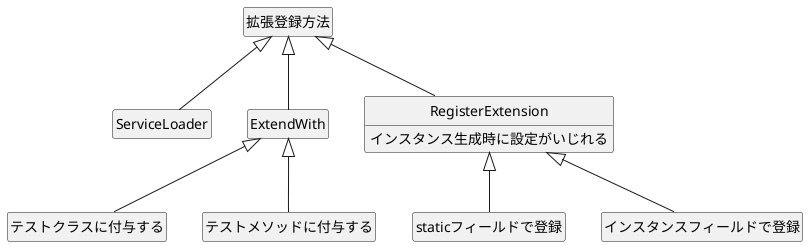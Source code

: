 @startuml

hide empty member
hide circle

class 拡張登録方法

class ServiceLoader
class ExtendWith
class RegisterExtension {
    インスタンス生成時に設定がいじれる
}

拡張登録方法 <|-- ServiceLoader
拡張登録方法 <|-- ExtendWith
拡張登録方法 <|-- RegisterExtension

ExtendWith <|-- テストクラスに付与する
ExtendWith <|-- テストメソッドに付与する

RegisterExtension <|-- staticフィールドで登録
RegisterExtension <|-- インスタンスフィールドで登録


@enduml
